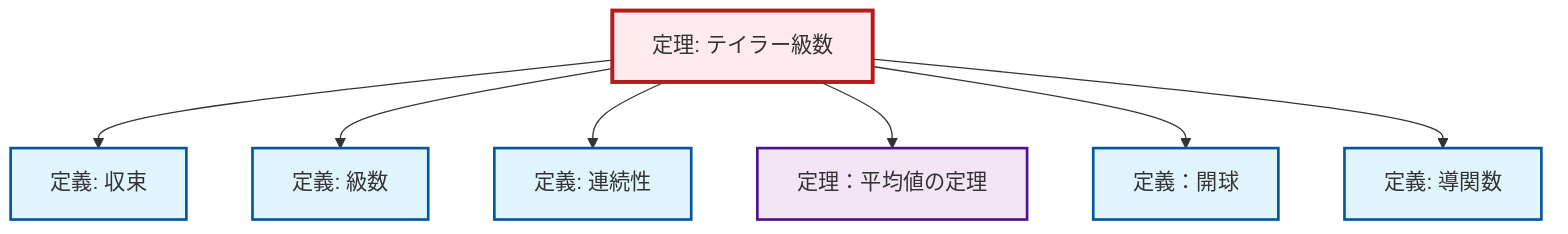 graph TD
    classDef definition fill:#e1f5fe,stroke:#01579b,stroke-width:2px
    classDef theorem fill:#f3e5f5,stroke:#4a148c,stroke-width:2px
    classDef axiom fill:#fff3e0,stroke:#e65100,stroke-width:2px
    classDef example fill:#e8f5e9,stroke:#1b5e20,stroke-width:2px
    classDef current fill:#ffebee,stroke:#b71c1c,stroke-width:3px
    def-convergence["定義: 収束"]:::definition
    thm-taylor-series["定理: テイラー級数"]:::theorem
    def-continuity["定義: 連続性"]:::definition
    def-derivative["定義: 導関数"]:::definition
    def-series["定義: 級数"]:::definition
    thm-mean-value["定理：平均値の定理"]:::theorem
    def-open-ball["定義：開球"]:::definition
    thm-taylor-series --> def-convergence
    thm-taylor-series --> def-series
    thm-taylor-series --> def-continuity
    thm-taylor-series --> thm-mean-value
    thm-taylor-series --> def-open-ball
    thm-taylor-series --> def-derivative
    class thm-taylor-series current